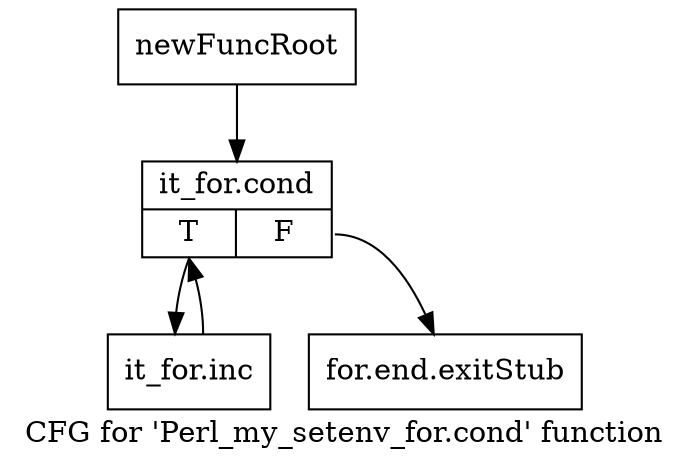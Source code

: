 digraph "CFG for 'Perl_my_setenv_for.cond' function" {
	label="CFG for 'Perl_my_setenv_for.cond' function";

	Node0x5819090 [shape=record,label="{newFuncRoot}"];
	Node0x5819090 -> Node0x5819130;
	Node0x58190e0 [shape=record,label="{for.end.exitStub}"];
	Node0x5819130 [shape=record,label="{it_for.cond|{<s0>T|<s1>F}}"];
	Node0x5819130:s0 -> Node0x5819180;
	Node0x5819130:s1 -> Node0x58190e0;
	Node0x5819180 [shape=record,label="{it_for.inc}"];
	Node0x5819180 -> Node0x5819130;
}
